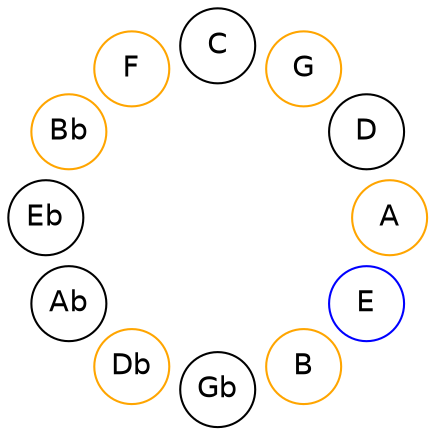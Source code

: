 
graph {

layout = circo;
mindist = .1

node [shape = circle, fontname = Helvetica, margin = 0]
edge [style=invis]

subgraph 1 {
	E -- B -- Gb -- Db -- Ab -- Eb -- Bb -- F -- C -- G -- D -- A -- E
}

E [color=blue];
B [color=orange];
Db [color=orange];
Bb [color=orange];
F [color=orange];
G [color=orange];
A [color=orange];
}
